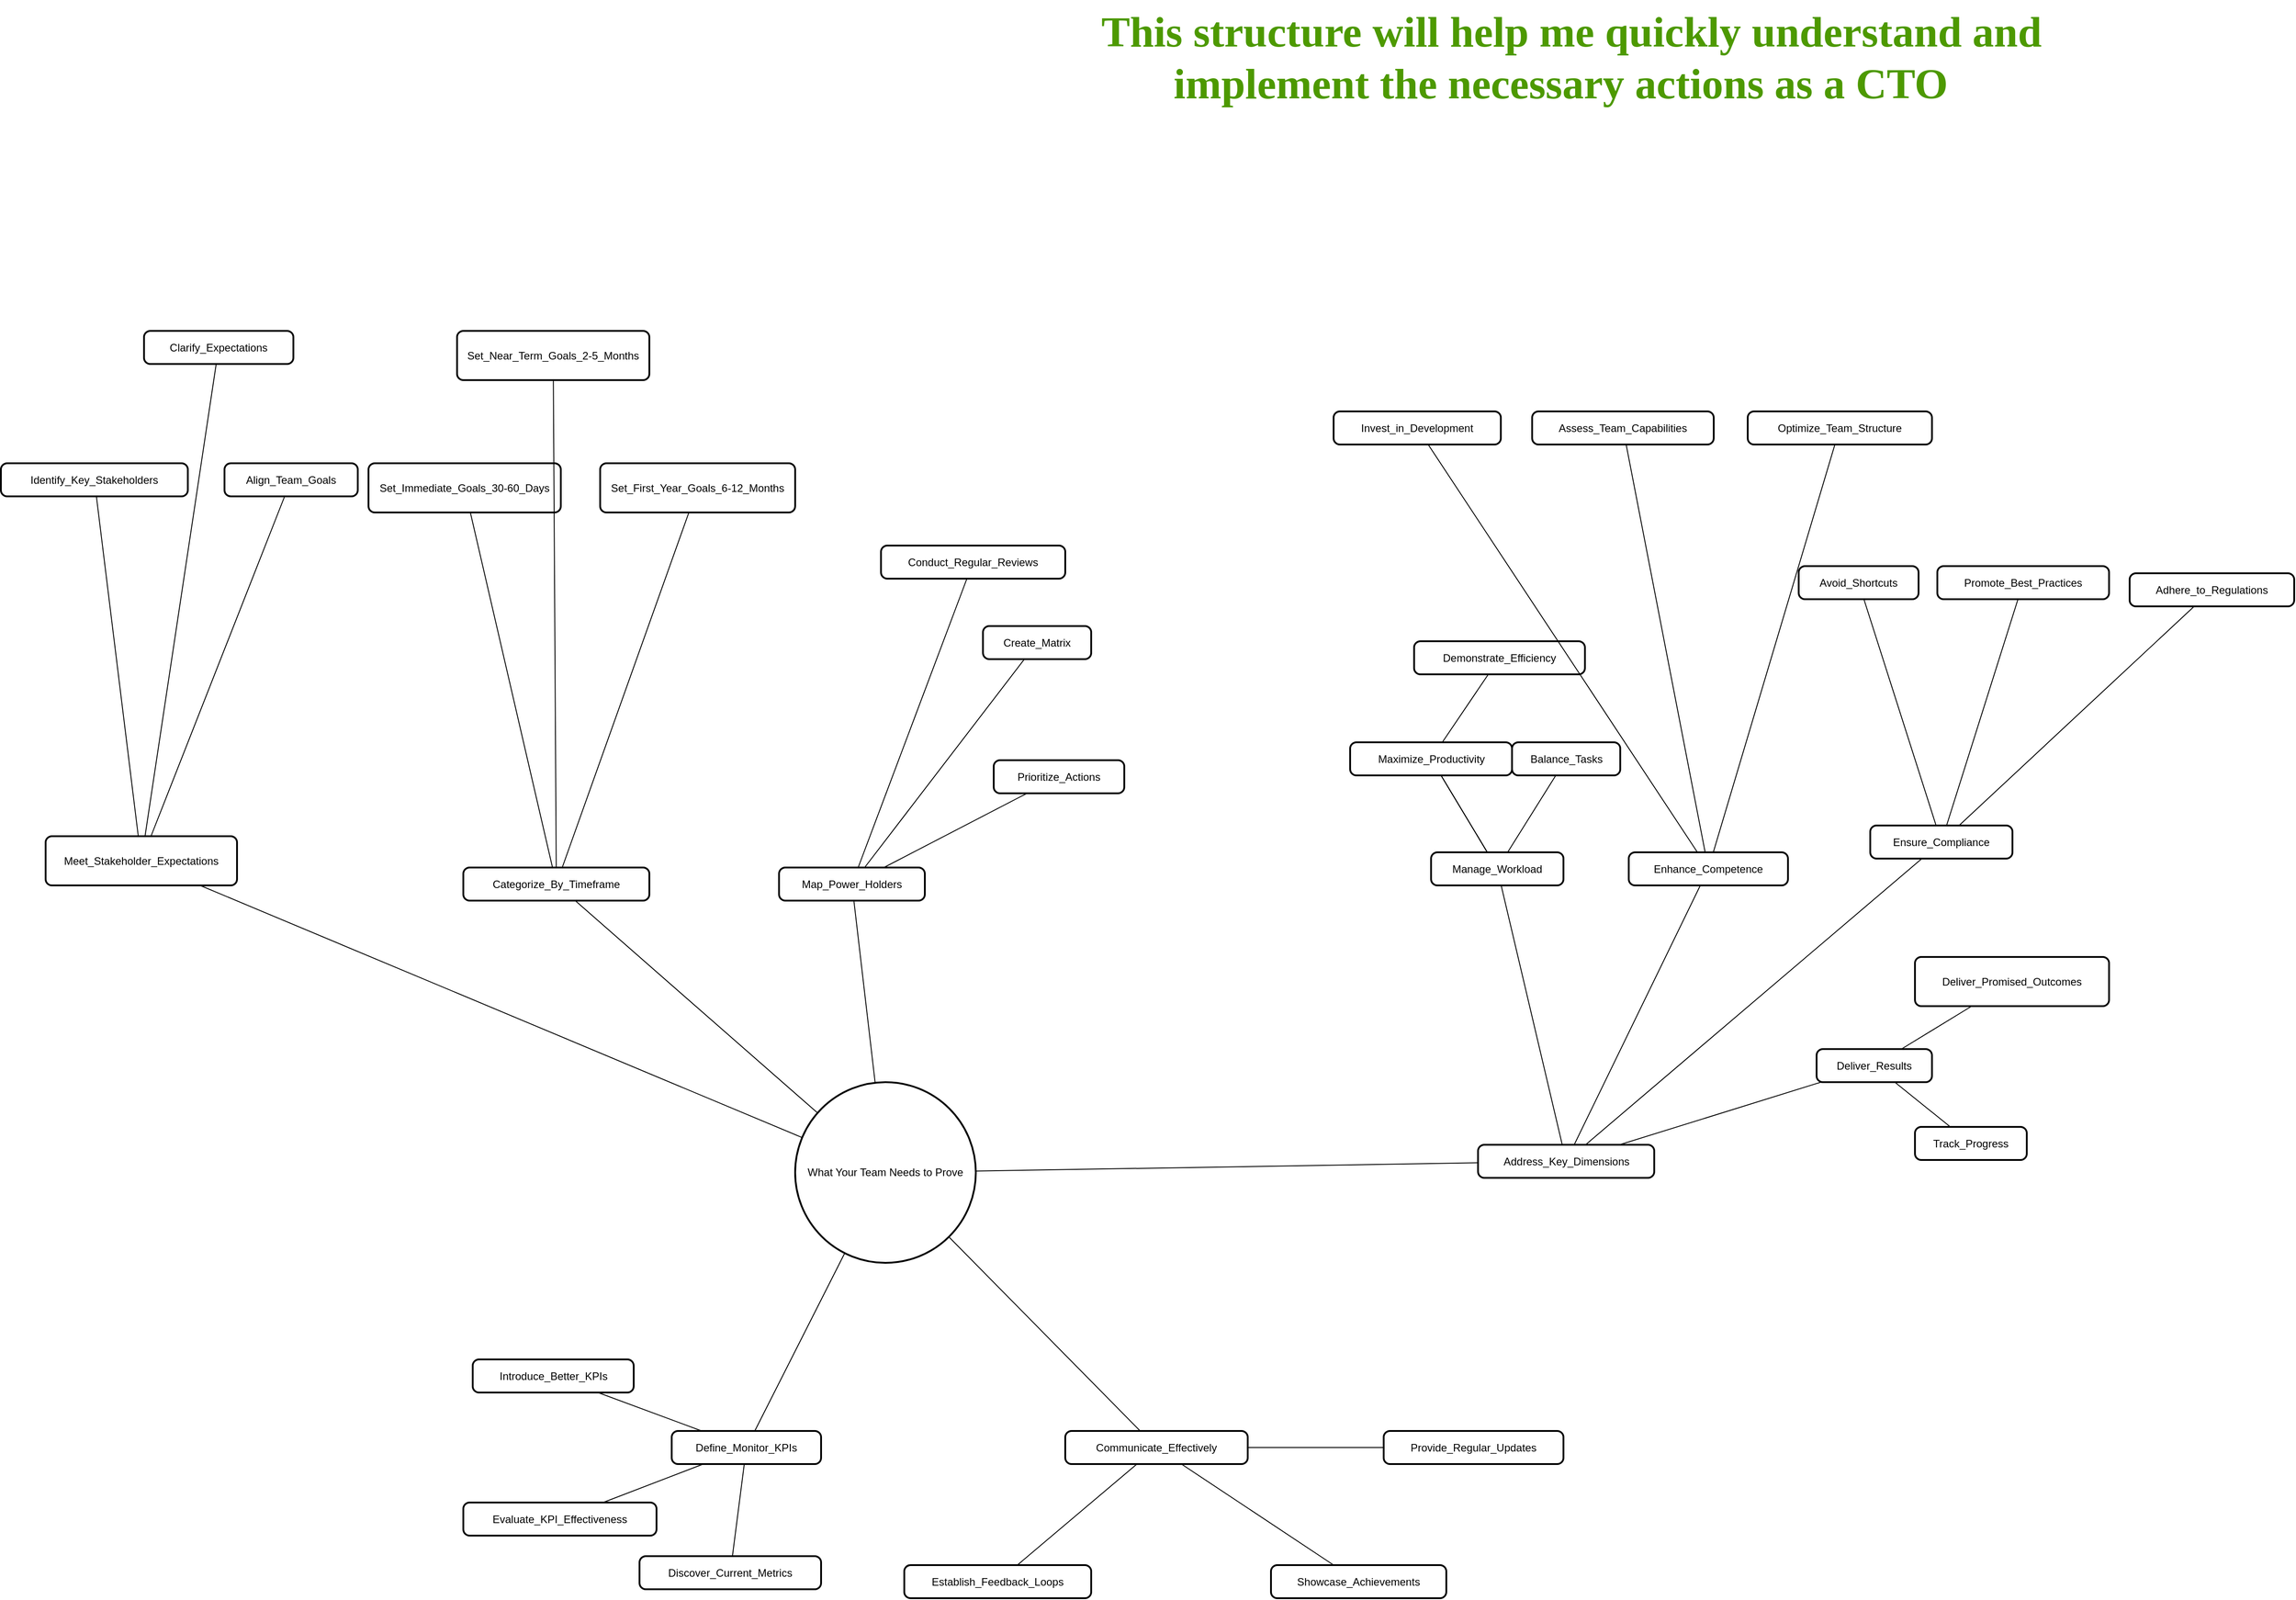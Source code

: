<mxfile version="24.8.1" pages="3">
  <diagram name="Page-1" id="ryO4jGJtHiY3zONon4wq">
    <mxGraphModel dx="5790" dy="3853" grid="1" gridSize="10" guides="1" tooltips="1" connect="1" arrows="1" fold="1" page="1" pageScale="1" pageWidth="850" pageHeight="1100" math="0" shadow="0">
      <root>
        <mxCell id="0" />
        <mxCell id="1" parent="0" />
        <mxCell id="XuKEFojjtkPldGJabqrt-1" value="What Your Team Needs to Prove" style="ellipse;aspect=fixed;strokeWidth=2;whiteSpace=wrap;" parent="1" vertex="1">
          <mxGeometry x="248" y="950" width="202" height="202" as="geometry" />
        </mxCell>
        <mxCell id="XuKEFojjtkPldGJabqrt-2" value="Meet_Stakeholder_Expectations" style="rounded=1;absoluteArcSize=1;arcSize=14;whiteSpace=wrap;strokeWidth=2;" parent="1" vertex="1">
          <mxGeometry x="-590" y="675" width="214" height="55" as="geometry" />
        </mxCell>
        <mxCell id="XuKEFojjtkPldGJabqrt-3" value="Identify_Key_Stakeholders" style="rounded=1;absoluteArcSize=1;arcSize=14;whiteSpace=wrap;strokeWidth=2;" parent="1" vertex="1">
          <mxGeometry x="-640" y="258" width="209" height="37" as="geometry" />
        </mxCell>
        <mxCell id="XuKEFojjtkPldGJabqrt-4" value="Clarify_Expectations" style="rounded=1;absoluteArcSize=1;arcSize=14;whiteSpace=wrap;strokeWidth=2;" parent="1" vertex="1">
          <mxGeometry x="-480" y="110" width="167" height="37" as="geometry" />
        </mxCell>
        <mxCell id="XuKEFojjtkPldGJabqrt-5" value="Align_Team_Goals" style="rounded=1;absoluteArcSize=1;arcSize=14;whiteSpace=wrap;strokeWidth=2;" parent="1" vertex="1">
          <mxGeometry x="-390" y="258" width="149" height="37" as="geometry" />
        </mxCell>
        <mxCell id="XuKEFojjtkPldGJabqrt-6" value="Define_Monitor_KPIs" style="rounded=1;absoluteArcSize=1;arcSize=14;whiteSpace=wrap;strokeWidth=2;" parent="1" vertex="1">
          <mxGeometry x="110" y="1340" width="167" height="37" as="geometry" />
        </mxCell>
        <mxCell id="XuKEFojjtkPldGJabqrt-7" value="Discover_Current_Metrics" style="rounded=1;absoluteArcSize=1;arcSize=14;whiteSpace=wrap;strokeWidth=2;" parent="1" vertex="1">
          <mxGeometry x="74" y="1480" width="203" height="37" as="geometry" />
        </mxCell>
        <mxCell id="XuKEFojjtkPldGJabqrt-8" value="Evaluate_KPI_Effectiveness" style="rounded=1;absoluteArcSize=1;arcSize=14;whiteSpace=wrap;strokeWidth=2;" parent="1" vertex="1">
          <mxGeometry x="-123" y="1420" width="216" height="37" as="geometry" />
        </mxCell>
        <mxCell id="XuKEFojjtkPldGJabqrt-9" value="Introduce_Better_KPIs" style="rounded=1;absoluteArcSize=1;arcSize=14;whiteSpace=wrap;strokeWidth=2;" parent="1" vertex="1">
          <mxGeometry x="-112.5" y="1260" width="180" height="37" as="geometry" />
        </mxCell>
        <mxCell id="XuKEFojjtkPldGJabqrt-10" value="Categorize_By_Timeframe" style="rounded=1;absoluteArcSize=1;arcSize=14;whiteSpace=wrap;strokeWidth=2;" parent="1" vertex="1">
          <mxGeometry x="-123" y="710" width="208" height="37" as="geometry" />
        </mxCell>
        <mxCell id="XuKEFojjtkPldGJabqrt-11" value="Set_Immediate_Goals_30-60_Days" style="rounded=1;absoluteArcSize=1;arcSize=14;whiteSpace=wrap;strokeWidth=2;" parent="1" vertex="1">
          <mxGeometry x="-229" y="258" width="215" height="55" as="geometry" />
        </mxCell>
        <mxCell id="XuKEFojjtkPldGJabqrt-12" value="Set_Near_Term_Goals_2-5_Months" style="rounded=1;absoluteArcSize=1;arcSize=14;whiteSpace=wrap;strokeWidth=2;" parent="1" vertex="1">
          <mxGeometry x="-130" y="110" width="215" height="55" as="geometry" />
        </mxCell>
        <mxCell id="XuKEFojjtkPldGJabqrt-13" value="Set_First_Year_Goals_6-12_Months" style="rounded=1;absoluteArcSize=1;arcSize=14;whiteSpace=wrap;strokeWidth=2;" parent="1" vertex="1">
          <mxGeometry x="30" y="258" width="218" height="55" as="geometry" />
        </mxCell>
        <mxCell id="XuKEFojjtkPldGJabqrt-14" value="Address_Key_Dimensions" style="rounded=1;absoluteArcSize=1;arcSize=14;whiteSpace=wrap;strokeWidth=2;" parent="1" vertex="1">
          <mxGeometry x="1011.5" y="1020" width="197" height="37" as="geometry" />
        </mxCell>
        <mxCell id="XuKEFojjtkPldGJabqrt-15" value="Deliver_Results" style="rounded=1;absoluteArcSize=1;arcSize=14;whiteSpace=wrap;strokeWidth=2;" parent="1" vertex="1">
          <mxGeometry x="1390" y="913" width="129" height="37" as="geometry" />
        </mxCell>
        <mxCell id="XuKEFojjtkPldGJabqrt-16" value="Deliver_Promised_Outcomes" style="rounded=1;absoluteArcSize=1;arcSize=14;whiteSpace=wrap;strokeWidth=2;" parent="1" vertex="1">
          <mxGeometry x="1500" y="810" width="217" height="55" as="geometry" />
        </mxCell>
        <mxCell id="XuKEFojjtkPldGJabqrt-17" value="Track_Progress" style="rounded=1;absoluteArcSize=1;arcSize=14;whiteSpace=wrap;strokeWidth=2;" parent="1" vertex="1">
          <mxGeometry x="1500" y="1000" width="125" height="37" as="geometry" />
        </mxCell>
        <mxCell id="XuKEFojjtkPldGJabqrt-18" value="Enhance_Competence" style="rounded=1;absoluteArcSize=1;arcSize=14;whiteSpace=wrap;strokeWidth=2;" parent="1" vertex="1">
          <mxGeometry x="1180" y="693" width="178" height="37" as="geometry" />
        </mxCell>
        <mxCell id="XuKEFojjtkPldGJabqrt-19" value="Assess_Team_Capabilities" style="rounded=1;absoluteArcSize=1;arcSize=14;whiteSpace=wrap;strokeWidth=2;" parent="1" vertex="1">
          <mxGeometry x="1072" y="200" width="203" height="37" as="geometry" />
        </mxCell>
        <mxCell id="XuKEFojjtkPldGJabqrt-20" value="Invest_in_Development" style="rounded=1;absoluteArcSize=1;arcSize=14;whiteSpace=wrap;strokeWidth=2;" parent="1" vertex="1">
          <mxGeometry x="850" y="200" width="187" height="37" as="geometry" />
        </mxCell>
        <mxCell id="XuKEFojjtkPldGJabqrt-21" value="Optimize_Team_Structure" style="rounded=1;absoluteArcSize=1;arcSize=14;whiteSpace=wrap;strokeWidth=2;" parent="1" vertex="1">
          <mxGeometry x="1313" y="200" width="206" height="37" as="geometry" />
        </mxCell>
        <mxCell id="XuKEFojjtkPldGJabqrt-22" value="Manage_Workload" style="rounded=1;absoluteArcSize=1;arcSize=14;whiteSpace=wrap;strokeWidth=2;" parent="1" vertex="1">
          <mxGeometry x="959" y="693" width="148" height="37" as="geometry" />
        </mxCell>
        <mxCell id="XuKEFojjtkPldGJabqrt-24" value="Balance_Tasks" style="rounded=1;absoluteArcSize=1;arcSize=14;whiteSpace=wrap;strokeWidth=2;" parent="1" vertex="1">
          <mxGeometry x="1049.5" y="570" width="121" height="37" as="geometry" />
        </mxCell>
        <mxCell id="XuKEFojjtkPldGJabqrt-25" value="Demonstrate_Efficiency" style="rounded=1;absoluteArcSize=1;arcSize=14;whiteSpace=wrap;strokeWidth=2;" parent="1" vertex="1">
          <mxGeometry x="940" y="457" width="191" height="37" as="geometry" />
        </mxCell>
        <mxCell id="XuKEFojjtkPldGJabqrt-26" value="Ensure_Compliance" style="rounded=1;absoluteArcSize=1;arcSize=14;whiteSpace=wrap;strokeWidth=2;" parent="1" vertex="1">
          <mxGeometry x="1450" y="663" width="159" height="37" as="geometry" />
        </mxCell>
        <mxCell id="XuKEFojjtkPldGJabqrt-27" value="Adhere_to_Regulations" style="rounded=1;absoluteArcSize=1;arcSize=14;whiteSpace=wrap;strokeWidth=2;" parent="1" vertex="1">
          <mxGeometry x="1740" y="381" width="184" height="37" as="geometry" />
        </mxCell>
        <mxCell id="XuKEFojjtkPldGJabqrt-28" value="Promote_Best_Practices" style="rounded=1;absoluteArcSize=1;arcSize=14;whiteSpace=wrap;strokeWidth=2;" parent="1" vertex="1">
          <mxGeometry x="1525" y="373" width="192" height="37" as="geometry" />
        </mxCell>
        <mxCell id="XuKEFojjtkPldGJabqrt-29" value="Avoid_Shortcuts" style="rounded=1;absoluteArcSize=1;arcSize=14;whiteSpace=wrap;strokeWidth=2;" parent="1" vertex="1">
          <mxGeometry x="1370" y="373" width="134" height="37" as="geometry" />
        </mxCell>
        <mxCell id="XuKEFojjtkPldGJabqrt-30" value="Map_Power_Holders" style="rounded=1;absoluteArcSize=1;arcSize=14;whiteSpace=wrap;strokeWidth=2;" parent="1" vertex="1">
          <mxGeometry x="230" y="710" width="163" height="37" as="geometry" />
        </mxCell>
        <mxCell id="XuKEFojjtkPldGJabqrt-31" value="Create_Matrix" style="rounded=1;absoluteArcSize=1;arcSize=14;whiteSpace=wrap;strokeWidth=2;" parent="1" vertex="1">
          <mxGeometry x="458" y="440" width="121" height="37" as="geometry" />
        </mxCell>
        <mxCell id="XuKEFojjtkPldGJabqrt-32" value="Prioritize_Actions" style="rounded=1;absoluteArcSize=1;arcSize=14;whiteSpace=wrap;strokeWidth=2;" parent="1" vertex="1">
          <mxGeometry x="470" y="590" width="146" height="37" as="geometry" />
        </mxCell>
        <mxCell id="XuKEFojjtkPldGJabqrt-33" value="Conduct_Regular_Reviews" style="rounded=1;absoluteArcSize=1;arcSize=14;whiteSpace=wrap;strokeWidth=2;" parent="1" vertex="1">
          <mxGeometry x="344" y="350" width="206" height="37" as="geometry" />
        </mxCell>
        <mxCell id="XuKEFojjtkPldGJabqrt-34" value="Communicate_Effectively" style="rounded=1;absoluteArcSize=1;arcSize=14;whiteSpace=wrap;strokeWidth=2;" parent="1" vertex="1">
          <mxGeometry x="550" y="1340" width="204" height="37" as="geometry" />
        </mxCell>
        <mxCell id="XuKEFojjtkPldGJabqrt-35" value="Provide_Regular_Updates" style="rounded=1;absoluteArcSize=1;arcSize=14;whiteSpace=wrap;strokeWidth=2;" parent="1" vertex="1">
          <mxGeometry x="906" y="1340" width="201" height="37" as="geometry" />
        </mxCell>
        <mxCell id="XuKEFojjtkPldGJabqrt-36" value="Establish_Feedback_Loops" style="rounded=1;absoluteArcSize=1;arcSize=14;whiteSpace=wrap;strokeWidth=2;" parent="1" vertex="1">
          <mxGeometry x="370" y="1490" width="209" height="37" as="geometry" />
        </mxCell>
        <mxCell id="XuKEFojjtkPldGJabqrt-37" value="Showcase_Achievements" style="rounded=1;absoluteArcSize=1;arcSize=14;whiteSpace=wrap;strokeWidth=2;" parent="1" vertex="1">
          <mxGeometry x="780" y="1490" width="196" height="37" as="geometry" />
        </mxCell>
        <mxCell id="XuKEFojjtkPldGJabqrt-38" style="endArrow=none;rounded=0;" parent="1" source="XuKEFojjtkPldGJabqrt-1" target="XuKEFojjtkPldGJabqrt-2" edge="1">
          <mxGeometry relative="1" as="geometry" />
        </mxCell>
        <mxCell id="XuKEFojjtkPldGJabqrt-39" style="endArrow=none;rounded=0;" parent="1" source="XuKEFojjtkPldGJabqrt-1" target="XuKEFojjtkPldGJabqrt-6" edge="1">
          <mxGeometry relative="1" as="geometry" />
        </mxCell>
        <mxCell id="XuKEFojjtkPldGJabqrt-40" style="endArrow=none;rounded=0;" parent="1" source="XuKEFojjtkPldGJabqrt-1" target="XuKEFojjtkPldGJabqrt-10" edge="1">
          <mxGeometry relative="1" as="geometry" />
        </mxCell>
        <mxCell id="XuKEFojjtkPldGJabqrt-41" style="endArrow=none;rounded=0;" parent="1" source="XuKEFojjtkPldGJabqrt-1" target="XuKEFojjtkPldGJabqrt-14" edge="1">
          <mxGeometry relative="1" as="geometry" />
        </mxCell>
        <mxCell id="XuKEFojjtkPldGJabqrt-42" style="endArrow=none;rounded=0;" parent="1" source="XuKEFojjtkPldGJabqrt-1" target="XuKEFojjtkPldGJabqrt-30" edge="1">
          <mxGeometry relative="1" as="geometry" />
        </mxCell>
        <mxCell id="XuKEFojjtkPldGJabqrt-43" style="endArrow=none;rounded=0;" parent="1" source="XuKEFojjtkPldGJabqrt-1" target="XuKEFojjtkPldGJabqrt-34" edge="1">
          <mxGeometry relative="1" as="geometry" />
        </mxCell>
        <mxCell id="XuKEFojjtkPldGJabqrt-44" style="endArrow=none;rounded=0;" parent="1" source="XuKEFojjtkPldGJabqrt-2" target="XuKEFojjtkPldGJabqrt-3" edge="1">
          <mxGeometry relative="1" as="geometry" />
        </mxCell>
        <mxCell id="XuKEFojjtkPldGJabqrt-45" style="endArrow=none;rounded=0;" parent="1" source="XuKEFojjtkPldGJabqrt-2" target="XuKEFojjtkPldGJabqrt-4" edge="1">
          <mxGeometry relative="1" as="geometry" />
        </mxCell>
        <mxCell id="XuKEFojjtkPldGJabqrt-46" style="endArrow=none;rounded=0;" parent="1" source="XuKEFojjtkPldGJabqrt-2" target="XuKEFojjtkPldGJabqrt-5" edge="1">
          <mxGeometry relative="1" as="geometry" />
        </mxCell>
        <mxCell id="XuKEFojjtkPldGJabqrt-47" style="endArrow=none;rounded=0;" parent="1" source="XuKEFojjtkPldGJabqrt-6" target="XuKEFojjtkPldGJabqrt-7" edge="1">
          <mxGeometry relative="1" as="geometry" />
        </mxCell>
        <mxCell id="XuKEFojjtkPldGJabqrt-48" style="endArrow=none;rounded=0;" parent="1" source="XuKEFojjtkPldGJabqrt-6" target="XuKEFojjtkPldGJabqrt-8" edge="1">
          <mxGeometry relative="1" as="geometry" />
        </mxCell>
        <mxCell id="XuKEFojjtkPldGJabqrt-49" style="endArrow=none;rounded=0;" parent="1" source="XuKEFojjtkPldGJabqrt-6" target="XuKEFojjtkPldGJabqrt-9" edge="1">
          <mxGeometry relative="1" as="geometry" />
        </mxCell>
        <mxCell id="XuKEFojjtkPldGJabqrt-50" style="endArrow=none;rounded=0;" parent="1" source="XuKEFojjtkPldGJabqrt-10" target="XuKEFojjtkPldGJabqrt-11" edge="1">
          <mxGeometry relative="1" as="geometry" />
        </mxCell>
        <mxCell id="XuKEFojjtkPldGJabqrt-51" style="endArrow=none;rounded=0;" parent="1" source="XuKEFojjtkPldGJabqrt-10" target="XuKEFojjtkPldGJabqrt-12" edge="1">
          <mxGeometry relative="1" as="geometry" />
        </mxCell>
        <mxCell id="XuKEFojjtkPldGJabqrt-52" style="endArrow=none;rounded=0;" parent="1" source="XuKEFojjtkPldGJabqrt-10" target="XuKEFojjtkPldGJabqrt-13" edge="1">
          <mxGeometry relative="1" as="geometry" />
        </mxCell>
        <mxCell id="XuKEFojjtkPldGJabqrt-53" style="endArrow=none;rounded=0;" parent="1" source="XuKEFojjtkPldGJabqrt-14" target="XuKEFojjtkPldGJabqrt-15" edge="1">
          <mxGeometry relative="1" as="geometry" />
        </mxCell>
        <mxCell id="XuKEFojjtkPldGJabqrt-54" style="endArrow=none;rounded=0;" parent="1" source="XuKEFojjtkPldGJabqrt-14" target="XuKEFojjtkPldGJabqrt-18" edge="1">
          <mxGeometry relative="1" as="geometry" />
        </mxCell>
        <mxCell id="XuKEFojjtkPldGJabqrt-55" style="endArrow=none;rounded=0;" parent="1" source="XuKEFojjtkPldGJabqrt-14" target="XuKEFojjtkPldGJabqrt-22" edge="1">
          <mxGeometry relative="1" as="geometry" />
        </mxCell>
        <mxCell id="XuKEFojjtkPldGJabqrt-56" style="endArrow=none;rounded=0;" parent="1" source="XuKEFojjtkPldGJabqrt-14" target="XuKEFojjtkPldGJabqrt-26" edge="1">
          <mxGeometry relative="1" as="geometry" />
        </mxCell>
        <mxCell id="XuKEFojjtkPldGJabqrt-57" style="endArrow=none;rounded=0;" parent="1" source="XuKEFojjtkPldGJabqrt-15" target="XuKEFojjtkPldGJabqrt-16" edge="1">
          <mxGeometry relative="1" as="geometry" />
        </mxCell>
        <mxCell id="XuKEFojjtkPldGJabqrt-58" style="endArrow=none;rounded=0;" parent="1" source="XuKEFojjtkPldGJabqrt-15" target="XuKEFojjtkPldGJabqrt-17" edge="1">
          <mxGeometry relative="1" as="geometry" />
        </mxCell>
        <mxCell id="XuKEFojjtkPldGJabqrt-59" style="endArrow=none;rounded=0;" parent="1" source="XuKEFojjtkPldGJabqrt-18" target="XuKEFojjtkPldGJabqrt-19" edge="1">
          <mxGeometry relative="1" as="geometry" />
        </mxCell>
        <mxCell id="XuKEFojjtkPldGJabqrt-60" style="endArrow=none;rounded=0;" parent="1" source="XuKEFojjtkPldGJabqrt-18" target="XuKEFojjtkPldGJabqrt-20" edge="1">
          <mxGeometry relative="1" as="geometry" />
        </mxCell>
        <mxCell id="XuKEFojjtkPldGJabqrt-61" style="endArrow=none;rounded=0;" parent="1" source="XuKEFojjtkPldGJabqrt-18" target="XuKEFojjtkPldGJabqrt-21" edge="1">
          <mxGeometry relative="1" as="geometry" />
        </mxCell>
        <mxCell id="XuKEFojjtkPldGJabqrt-62" style="endArrow=none;rounded=0;" parent="1" source="XuKEFojjtkPldGJabqrt-22" target="XuKEFojjtkPldGJabqrt-23" edge="1">
          <mxGeometry relative="1" as="geometry" />
        </mxCell>
        <mxCell id="XuKEFojjtkPldGJabqrt-63" style="endArrow=none;rounded=0;" parent="1" source="XuKEFojjtkPldGJabqrt-22" target="XuKEFojjtkPldGJabqrt-24" edge="1">
          <mxGeometry relative="1" as="geometry" />
        </mxCell>
        <mxCell id="XuKEFojjtkPldGJabqrt-64" style="endArrow=none;rounded=0;" parent="1" source="XuKEFojjtkPldGJabqrt-23" target="XuKEFojjtkPldGJabqrt-25" edge="1">
          <mxGeometry relative="1" as="geometry" />
        </mxCell>
        <mxCell id="XuKEFojjtkPldGJabqrt-65" style="endArrow=none;rounded=0;" parent="1" source="XuKEFojjtkPldGJabqrt-26" target="XuKEFojjtkPldGJabqrt-27" edge="1">
          <mxGeometry relative="1" as="geometry" />
        </mxCell>
        <mxCell id="XuKEFojjtkPldGJabqrt-66" style="endArrow=none;rounded=0;" parent="1" source="XuKEFojjtkPldGJabqrt-26" target="XuKEFojjtkPldGJabqrt-28" edge="1">
          <mxGeometry relative="1" as="geometry" />
        </mxCell>
        <mxCell id="XuKEFojjtkPldGJabqrt-67" style="endArrow=none;rounded=0;" parent="1" source="XuKEFojjtkPldGJabqrt-26" target="XuKEFojjtkPldGJabqrt-29" edge="1">
          <mxGeometry relative="1" as="geometry" />
        </mxCell>
        <mxCell id="XuKEFojjtkPldGJabqrt-68" style="endArrow=none;rounded=0;" parent="1" source="XuKEFojjtkPldGJabqrt-30" target="XuKEFojjtkPldGJabqrt-31" edge="1">
          <mxGeometry relative="1" as="geometry" />
        </mxCell>
        <mxCell id="XuKEFojjtkPldGJabqrt-69" style="endArrow=none;rounded=0;" parent="1" source="XuKEFojjtkPldGJabqrt-30" target="XuKEFojjtkPldGJabqrt-32" edge="1">
          <mxGeometry relative="1" as="geometry" />
        </mxCell>
        <mxCell id="XuKEFojjtkPldGJabqrt-70" style="endArrow=none;rounded=0;" parent="1" source="XuKEFojjtkPldGJabqrt-30" target="XuKEFojjtkPldGJabqrt-33" edge="1">
          <mxGeometry relative="1" as="geometry" />
        </mxCell>
        <mxCell id="XuKEFojjtkPldGJabqrt-71" style="endArrow=none;rounded=0;" parent="1" source="XuKEFojjtkPldGJabqrt-34" target="XuKEFojjtkPldGJabqrt-35" edge="1">
          <mxGeometry relative="1" as="geometry" />
        </mxCell>
        <mxCell id="XuKEFojjtkPldGJabqrt-72" style="endArrow=none;rounded=0;" parent="1" source="XuKEFojjtkPldGJabqrt-34" target="XuKEFojjtkPldGJabqrt-36" edge="1">
          <mxGeometry relative="1" as="geometry" />
        </mxCell>
        <mxCell id="XuKEFojjtkPldGJabqrt-73" style="endArrow=none;rounded=0;" parent="1" source="XuKEFojjtkPldGJabqrt-34" target="XuKEFojjtkPldGJabqrt-37" edge="1">
          <mxGeometry relative="1" as="geometry" />
        </mxCell>
        <mxCell id="XuKEFojjtkPldGJabqrt-75" value="" style="endArrow=none;rounded=0;" parent="1" source="XuKEFojjtkPldGJabqrt-22" target="XuKEFojjtkPldGJabqrt-23" edge="1">
          <mxGeometry relative="1" as="geometry">
            <mxPoint x="1025" y="693" as="sourcePoint" />
            <mxPoint x="834" y="277" as="targetPoint" />
          </mxGeometry>
        </mxCell>
        <mxCell id="XuKEFojjtkPldGJabqrt-23" value="Maximize_Productivity" style="rounded=1;absoluteArcSize=1;arcSize=14;whiteSpace=wrap;strokeWidth=2;" parent="1" vertex="1">
          <mxGeometry x="868.5" y="570" width="181" height="37" as="geometry" />
        </mxCell>
        <mxCell id="XuKEFojjtkPldGJabqrt-77" value="&lt;h1 style=&quot;margin-top: 0px;&quot;&gt;&lt;span style=&quot;background-color: initial;&quot; class=&quot;Apple-converted-space&quot;&gt;&lt;font color=&quot;#4d9900&quot; face=&quot;Times New Roman&quot; style=&quot;font-size: 48px;&quot;&gt;&lt;span style=&quot;background-color: initial;&quot; class=&quot;Apple-converted-space&quot;&gt;&amp;nbsp;&lt;/span&gt;&lt;span style=&quot;background-color: initial;&quot;&gt;This structure will help me quickly understand and implement the necessary actions as a CTO&lt;/span&gt;&amp;nbsp;&lt;/font&gt;&lt;/span&gt;&lt;/h1&gt;" style="text;html=1;whiteSpace=wrap;overflow=hidden;rounded=0;align=center;" parent="1" vertex="1">
          <mxGeometry x="535" y="-260" width="1150" height="230" as="geometry" />
        </mxCell>
      </root>
    </mxGraphModel>
  </diagram>
  <diagram id="lXMVipbs1cwcWfbEYnsO" name="Page-2">
    <mxGraphModel dx="2964" dy="2752" grid="1" gridSize="10" guides="1" tooltips="1" connect="1" arrows="1" fold="1" page="1" pageScale="1" pageWidth="850" pageHeight="1100" math="0" shadow="0">
      <root>
        <mxCell id="0" />
        <mxCell id="1" parent="0" />
        <mxCell id="epy83O3LFp6zGjKfiYTW-1" value="Action Steps to Implement Today" style="ellipse;aspect=fixed;strokeWidth=2;whiteSpace=wrap;" vertex="1" parent="1">
          <mxGeometry x="520" y="650" width="210" height="210" as="geometry" />
        </mxCell>
        <mxCell id="epy83O3LFp6zGjKfiYTW-2" value="Map_Stakeholders" style="rounded=1;absoluteArcSize=1;arcSize=14;whiteSpace=wrap;strokeWidth=2;" vertex="1" parent="1">
          <mxGeometry x="918.5" y="860" width="149" height="37" as="geometry" />
        </mxCell>
        <mxCell id="epy83O3LFp6zGjKfiYTW-3" value="List_Key_Stakeholders" style="rounded=1;absoluteArcSize=1;arcSize=14;whiteSpace=wrap;strokeWidth=2;" vertex="1" parent="1">
          <mxGeometry x="1120" y="790" width="179" height="37" as="geometry" />
        </mxCell>
        <mxCell id="epy83O3LFp6zGjKfiYTW-4" value="Schedule_Stakeholder_Meetings" style="rounded=1;absoluteArcSize=1;arcSize=14;whiteSpace=wrap;strokeWidth=2;" vertex="1" parent="1">
          <mxGeometry x="1102" y="880" width="215" height="55" as="geometry" />
        </mxCell>
        <mxCell id="epy83O3LFp6zGjKfiYTW-5" value="Assess_KPIs" style="rounded=1;absoluteArcSize=1;arcSize=14;whiteSpace=wrap;strokeWidth=2;" vertex="1" parent="1">
          <mxGeometry x="186" y="950" width="102" height="37" as="geometry" />
        </mxCell>
        <mxCell id="epy83O3LFp6zGjKfiYTW-6" value="Review_Current_KPIs" style="rounded=1;absoluteArcSize=1;arcSize=14;whiteSpace=wrap;strokeWidth=2;" vertex="1" parent="1">
          <mxGeometry x="51" y="1130" width="171" height="37" as="geometry" />
        </mxCell>
        <mxCell id="epy83O3LFp6zGjKfiYTW-7" value="Identify_KPI_Gaps" style="rounded=1;absoluteArcSize=1;arcSize=14;whiteSpace=wrap;strokeWidth=2;" vertex="1" parent="1">
          <mxGeometry x="36" y="900" width="150" height="37" as="geometry" />
        </mxCell>
        <mxCell id="epy83O3LFp6zGjKfiYTW-8" value="Propose_New_KPIs" style="rounded=1;absoluteArcSize=1;arcSize=14;whiteSpace=wrap;strokeWidth=2;" vertex="1" parent="1">
          <mxGeometry x="36" y="1003" width="152" height="37" as="geometry" />
        </mxCell>
        <mxCell id="epy83O3LFp6zGjKfiYTW-9" value="Plan_By_Timeframe" style="rounded=1;absoluteArcSize=1;arcSize=14;whiteSpace=wrap;strokeWidth=2;" vertex="1" parent="1">
          <mxGeometry x="98" y="760" width="162" height="37" as="geometry" />
        </mxCell>
        <mxCell id="epy83O3LFp6zGjKfiYTW-10" value="Set_Immediate_Goals_30-60_Days" style="rounded=1;absoluteArcSize=1;arcSize=14;whiteSpace=wrap;strokeWidth=2;" vertex="1" parent="1">
          <mxGeometry x="243" y="591" width="215" height="55" as="geometry" />
        </mxCell>
        <mxCell id="epy83O3LFp6zGjKfiYTW-11" value="Set_Near_Term_Goals_2-5_Months" style="rounded=1;absoluteArcSize=1;arcSize=14;whiteSpace=wrap;strokeWidth=2;" vertex="1" parent="1">
          <mxGeometry x="19" y="591" width="215" height="55" as="geometry" />
        </mxCell>
        <mxCell id="epy83O3LFp6zGjKfiYTW-12" value="Set_First_Year_Goals_6-12_Months" style="rounded=1;absoluteArcSize=1;arcSize=14;whiteSpace=wrap;strokeWidth=2;" vertex="1" parent="1">
          <mxGeometry x="150" y="445" width="218" height="55" as="geometry" />
        </mxCell>
        <mxCell id="epy83O3LFp6zGjKfiYTW-13" value="Evaluate_Team" style="rounded=1;absoluteArcSize=1;arcSize=14;whiteSpace=wrap;strokeWidth=2;" vertex="1" parent="1">
          <mxGeometry x="299" y="246" width="128" height="37" as="geometry" />
        </mxCell>
        <mxCell id="epy83O3LFp6zGjKfiYTW-14" value="Conduct_Skills_Assessment" style="rounded=1;absoluteArcSize=1;arcSize=14;whiteSpace=wrap;strokeWidth=2;" vertex="1" parent="1">
          <mxGeometry x="30" y="280" width="213" height="37" as="geometry" />
        </mxCell>
        <mxCell id="epy83O3LFp6zGjKfiYTW-15" value="Identify_Training_Needs" style="rounded=1;absoluteArcSize=1;arcSize=14;whiteSpace=wrap;strokeWidth=2;" vertex="1" parent="1">
          <mxGeometry x="260" y="162" width="192" height="37" as="geometry" />
        </mxCell>
        <mxCell id="epy83O3LFp6zGjKfiYTW-16" value="Restructure_Team_If_Needed" style="rounded=1;absoluteArcSize=1;arcSize=14;whiteSpace=wrap;strokeWidth=2;" vertex="1" parent="1">
          <mxGeometry x="20" y="186" width="213" height="55" as="geometry" />
        </mxCell>
        <mxCell id="epy83O3LFp6zGjKfiYTW-17" value="Ensure_Compliance" style="rounded=1;absoluteArcSize=1;arcSize=14;whiteSpace=wrap;strokeWidth=2;" vertex="1" parent="1">
          <mxGeometry x="760" y="500" width="159" height="37" as="geometry" />
        </mxCell>
        <mxCell id="epy83O3LFp6zGjKfiYTW-18" value="Audit_Current_Processes" style="rounded=1;absoluteArcSize=1;arcSize=14;whiteSpace=wrap;strokeWidth=2;" vertex="1" parent="1">
          <mxGeometry x="860" y="340" width="197" height="37" as="geometry" />
        </mxCell>
        <mxCell id="epy83O3LFp6zGjKfiYTW-19" value="Implement_Compliance_Changes" style="rounded=1;absoluteArcSize=1;arcSize=14;whiteSpace=wrap;strokeWidth=2;" vertex="1" parent="1">
          <mxGeometry x="950" y="440" width="216" height="55" as="geometry" />
        </mxCell>
        <mxCell id="epy83O3LFp6zGjKfiYTW-20" value="Balance_Productivity" style="rounded=1;absoluteArcSize=1;arcSize=14;whiteSpace=wrap;strokeWidth=2;" vertex="1" parent="1">
          <mxGeometry x="908" y="660" width="170" height="37" as="geometry" />
        </mxCell>
        <mxCell id="epy83O3LFp6zGjKfiYTW-21" value="Analyze_Workloads" style="rounded=1;absoluteArcSize=1;arcSize=14;whiteSpace=wrap;strokeWidth=2;" vertex="1" parent="1">
          <mxGeometry x="1220" y="600" width="157" height="37" as="geometry" />
        </mxCell>
        <mxCell id="epy83O3LFp6zGjKfiYTW-22" value="Adjust_Task_Distribution" style="rounded=1;absoluteArcSize=1;arcSize=14;whiteSpace=wrap;strokeWidth=2;" vertex="1" parent="1">
          <mxGeometry x="1190" y="520" width="197" height="37" as="geometry" />
        </mxCell>
        <mxCell id="epy83O3LFp6zGjKfiYTW-23" value="Develop_Communication_Plan" style="rounded=1;absoluteArcSize=1;arcSize=14;whiteSpace=wrap;strokeWidth=2;" vertex="1" parent="1">
          <mxGeometry x="343" y="1040" width="219" height="55" as="geometry" />
        </mxCell>
        <mxCell id="epy83O3LFp6zGjKfiYTW-24" value="Create_Update_Schedule" style="rounded=1;absoluteArcSize=1;arcSize=14;whiteSpace=wrap;strokeWidth=2;" vertex="1" parent="1">
          <mxGeometry x="343" y="1160" width="201" height="37" as="geometry" />
        </mxCell>
        <mxCell id="epy83O3LFp6zGjKfiYTW-25" value="Design_Progress_Report_Templates" style="rounded=1;absoluteArcSize=1;arcSize=14;whiteSpace=wrap;strokeWidth=2;" vertex="1" parent="1">
          <mxGeometry x="562" y="1160" width="214" height="55" as="geometry" />
        </mxCell>
        <mxCell id="epy83O3LFp6zGjKfiYTW-26" style="endArrow=none;rounded=0;" edge="1" parent="1" source="epy83O3LFp6zGjKfiYTW-1" target="epy83O3LFp6zGjKfiYTW-2">
          <mxGeometry relative="1" as="geometry" />
        </mxCell>
        <mxCell id="epy83O3LFp6zGjKfiYTW-27" style="endArrow=none;rounded=0;" edge="1" parent="1" source="epy83O3LFp6zGjKfiYTW-1" target="epy83O3LFp6zGjKfiYTW-5">
          <mxGeometry relative="1" as="geometry" />
        </mxCell>
        <mxCell id="epy83O3LFp6zGjKfiYTW-28" style="endArrow=none;rounded=0;" edge="1" parent="1" source="epy83O3LFp6zGjKfiYTW-1" target="epy83O3LFp6zGjKfiYTW-9">
          <mxGeometry relative="1" as="geometry" />
        </mxCell>
        <mxCell id="epy83O3LFp6zGjKfiYTW-29" style="endArrow=none;rounded=0;" edge="1" parent="1" source="epy83O3LFp6zGjKfiYTW-1" target="epy83O3LFp6zGjKfiYTW-13">
          <mxGeometry relative="1" as="geometry" />
        </mxCell>
        <mxCell id="epy83O3LFp6zGjKfiYTW-30" style="endArrow=none;rounded=0;" edge="1" parent="1" source="epy83O3LFp6zGjKfiYTW-1" target="epy83O3LFp6zGjKfiYTW-17">
          <mxGeometry relative="1" as="geometry" />
        </mxCell>
        <mxCell id="epy83O3LFp6zGjKfiYTW-31" style="endArrow=none;rounded=0;" edge="1" parent="1" source="epy83O3LFp6zGjKfiYTW-1" target="epy83O3LFp6zGjKfiYTW-20">
          <mxGeometry relative="1" as="geometry" />
        </mxCell>
        <mxCell id="epy83O3LFp6zGjKfiYTW-32" style="endArrow=none;rounded=0;" edge="1" parent="1" source="epy83O3LFp6zGjKfiYTW-1" target="epy83O3LFp6zGjKfiYTW-23">
          <mxGeometry relative="1" as="geometry" />
        </mxCell>
        <mxCell id="epy83O3LFp6zGjKfiYTW-33" style="endArrow=none;rounded=0;" edge="1" parent="1" source="epy83O3LFp6zGjKfiYTW-2" target="epy83O3LFp6zGjKfiYTW-3">
          <mxGeometry relative="1" as="geometry" />
        </mxCell>
        <mxCell id="epy83O3LFp6zGjKfiYTW-34" style="endArrow=none;rounded=0;" edge="1" parent="1" source="epy83O3LFp6zGjKfiYTW-2" target="epy83O3LFp6zGjKfiYTW-4">
          <mxGeometry relative="1" as="geometry" />
        </mxCell>
        <mxCell id="epy83O3LFp6zGjKfiYTW-35" style="endArrow=none;rounded=0;" edge="1" parent="1" source="epy83O3LFp6zGjKfiYTW-5" target="epy83O3LFp6zGjKfiYTW-6">
          <mxGeometry relative="1" as="geometry" />
        </mxCell>
        <mxCell id="epy83O3LFp6zGjKfiYTW-36" style="endArrow=none;rounded=0;" edge="1" parent="1" source="epy83O3LFp6zGjKfiYTW-5" target="epy83O3LFp6zGjKfiYTW-7">
          <mxGeometry relative="1" as="geometry" />
        </mxCell>
        <mxCell id="epy83O3LFp6zGjKfiYTW-37" style="endArrow=none;rounded=0;" edge="1" parent="1" source="epy83O3LFp6zGjKfiYTW-5" target="epy83O3LFp6zGjKfiYTW-8">
          <mxGeometry relative="1" as="geometry" />
        </mxCell>
        <mxCell id="epy83O3LFp6zGjKfiYTW-38" style="endArrow=none;rounded=0;" edge="1" parent="1" source="epy83O3LFp6zGjKfiYTW-9" target="epy83O3LFp6zGjKfiYTW-10">
          <mxGeometry relative="1" as="geometry" />
        </mxCell>
        <mxCell id="epy83O3LFp6zGjKfiYTW-39" style="endArrow=none;rounded=0;" edge="1" parent="1" source="epy83O3LFp6zGjKfiYTW-9" target="epy83O3LFp6zGjKfiYTW-11">
          <mxGeometry relative="1" as="geometry" />
        </mxCell>
        <mxCell id="epy83O3LFp6zGjKfiYTW-40" style="endArrow=none;rounded=0;" edge="1" parent="1" source="epy83O3LFp6zGjKfiYTW-9" target="epy83O3LFp6zGjKfiYTW-12">
          <mxGeometry relative="1" as="geometry" />
        </mxCell>
        <mxCell id="epy83O3LFp6zGjKfiYTW-41" style="endArrow=none;rounded=0;" edge="1" parent="1" source="epy83O3LFp6zGjKfiYTW-13" target="epy83O3LFp6zGjKfiYTW-14">
          <mxGeometry relative="1" as="geometry" />
        </mxCell>
        <mxCell id="epy83O3LFp6zGjKfiYTW-42" style="endArrow=none;rounded=0;" edge="1" parent="1" source="epy83O3LFp6zGjKfiYTW-13" target="epy83O3LFp6zGjKfiYTW-15">
          <mxGeometry relative="1" as="geometry" />
        </mxCell>
        <mxCell id="epy83O3LFp6zGjKfiYTW-43" style="endArrow=none;rounded=0;" edge="1" parent="1" source="epy83O3LFp6zGjKfiYTW-13" target="epy83O3LFp6zGjKfiYTW-16">
          <mxGeometry relative="1" as="geometry" />
        </mxCell>
        <mxCell id="epy83O3LFp6zGjKfiYTW-44" style="endArrow=none;rounded=0;" edge="1" parent="1" source="epy83O3LFp6zGjKfiYTW-17" target="epy83O3LFp6zGjKfiYTW-18">
          <mxGeometry relative="1" as="geometry" />
        </mxCell>
        <mxCell id="epy83O3LFp6zGjKfiYTW-45" style="endArrow=none;rounded=0;" edge="1" parent="1" source="epy83O3LFp6zGjKfiYTW-17" target="epy83O3LFp6zGjKfiYTW-19">
          <mxGeometry relative="1" as="geometry" />
        </mxCell>
        <mxCell id="epy83O3LFp6zGjKfiYTW-46" style="endArrow=none;rounded=0;" edge="1" parent="1" source="epy83O3LFp6zGjKfiYTW-20" target="epy83O3LFp6zGjKfiYTW-21">
          <mxGeometry relative="1" as="geometry" />
        </mxCell>
        <mxCell id="epy83O3LFp6zGjKfiYTW-47" style="endArrow=none;rounded=0;" edge="1" parent="1" source="epy83O3LFp6zGjKfiYTW-20" target="epy83O3LFp6zGjKfiYTW-22">
          <mxGeometry relative="1" as="geometry" />
        </mxCell>
        <mxCell id="epy83O3LFp6zGjKfiYTW-48" style="endArrow=none;rounded=0;" edge="1" parent="1" source="epy83O3LFp6zGjKfiYTW-23" target="epy83O3LFp6zGjKfiYTW-24">
          <mxGeometry relative="1" as="geometry" />
        </mxCell>
        <mxCell id="epy83O3LFp6zGjKfiYTW-49" style="endArrow=none;rounded=0;" edge="1" parent="1" source="epy83O3LFp6zGjKfiYTW-23" target="epy83O3LFp6zGjKfiYTW-25">
          <mxGeometry relative="1" as="geometry" />
        </mxCell>
        <mxCell id="epy83O3LFp6zGjKfiYTW-50" value="&lt;h1 style=&quot;margin-top: 0px;&quot;&gt;&lt;span style=&quot;background-color: initial;&quot;&gt;&lt;font color=&quot;#66cc00&quot; style=&quot;font-size: 48px;&quot;&gt;Action Steps – Implementing Team Success&lt;/font&gt;&lt;/span&gt;&lt;/h1&gt;" style="text;html=1;whiteSpace=wrap;overflow=hidden;rounded=0;align=center;" vertex="1" parent="1">
          <mxGeometry x="299" y="-51" width="1050" height="250" as="geometry" />
        </mxCell>
      </root>
    </mxGraphModel>
  </diagram>
  <diagram id="YqCoTh7KGJOwu-5FQ8sG" name="Page-3">
    <mxGraphModel dx="1482" dy="3026" grid="1" gridSize="10" guides="1" tooltips="1" connect="1" arrows="1" fold="1" page="1" pageScale="1" pageWidth="850" pageHeight="1100" math="0" shadow="0">
      <root>
        <mxCell id="0" />
        <mxCell id="1" parent="0" />
        <mxCell id="vvgbCaF7KDQXTJ33S1zY-1" value="&lt;p style=&quot;margin: 0px; font-variant-numeric: normal; font-variant-east-asian: normal; font-variant-alternates: normal; font-size-adjust: none; font-kerning: auto; font-optical-sizing: auto; font-feature-settings: normal; font-variation-settings: normal; font-variant-position: normal; font-stretch: normal; font-size: 15px; line-height: normal; font-family: &amp;quot;.SF NS&amp;quot;;&quot; class=&quot;p1&quot;&gt;&lt;b style=&quot;&quot;&gt;&lt;font color=&quot;#4d9900&quot;&gt;Contextual Use of Key Terms for “What Does Your Team Have to Prove?”&lt;/font&gt;&lt;/b&gt;&lt;/p&gt;&lt;p style=&quot;margin: 0px; font-variant-numeric: normal; font-variant-east-asian: normal; font-variant-alternates: normal; font-size-adjust: none; font-kerning: auto; font-optical-sizing: auto; font-feature-settings: normal; font-variation-settings: normal; font-variant-position: normal; font-stretch: normal; font-size: 14px; line-height: normal; font-family: &amp;quot;.SF NS&amp;quot;; color: rgb(14, 14, 14); min-height: 17px; text-align: start;&quot; class=&quot;p2&quot;&gt;&lt;br&gt;&lt;/p&gt;&lt;p style=&quot;margin: 0px; font-variant-numeric: normal; font-variant-east-asian: normal; font-variant-alternates: normal; font-size-adjust: none; font-kerning: auto; font-optical-sizing: auto; font-feature-settings: normal; font-variation-settings: normal; font-variant-position: normal; font-stretch: normal; font-size: 14px; line-height: normal; font-family: &amp;quot;.SF NS&amp;quot;; color: rgb(14, 14, 14); text-align: start;&quot; class=&quot;p3&quot;&gt;Understanding how each term applies to my role as CTO is essential for effectively implementing the strategies from the course. Below are the key terms with their contextual uses, tailored to help me quickly grasp and apply them in my daily responsibilities.&lt;/p&gt;&lt;p style=&quot;margin: 0px; font-variant-numeric: normal; font-variant-east-asian: normal; font-variant-alternates: normal; font-size-adjust: none; font-kerning: auto; font-optical-sizing: auto; font-feature-settings: normal; font-variation-settings: normal; font-variant-position: normal; font-stretch: normal; font-size: 14px; line-height: normal; font-family: &amp;quot;.SF NS&amp;quot;; color: rgb(14, 14, 14); min-height: 17px; text-align: start;&quot; class=&quot;p2&quot;&gt;&lt;br&gt;&lt;/p&gt;&lt;p style=&quot;margin: 0px; font-variant-numeric: normal; font-variant-east-asian: normal; font-variant-alternates: normal; font-size-adjust: none; font-kerning: auto; font-optical-sizing: auto; font-feature-settings: normal; font-variation-settings: normal; font-variant-position: normal; font-stretch: normal; font-size: 13px; line-height: normal; font-family: &amp;quot;.SF NS&amp;quot;; color: rgb(14, 14, 14); text-align: start;&quot; class=&quot;p4&quot;&gt;&lt;b&gt;1. Power Holder&lt;/b&gt;&lt;/p&gt;&lt;p style=&quot;margin: 0px; font-variant-numeric: normal; font-variant-east-asian: normal; font-variant-alternates: normal; font-size-adjust: none; font-kerning: auto; font-optical-sizing: auto; font-feature-settings: normal; font-variation-settings: normal; font-variant-position: normal; font-stretch: normal; font-size: 14px; line-height: normal; font-family: &amp;quot;.SF NS&amp;quot;; color: rgb(14, 14, 14); min-height: 17px; text-align: start;&quot; class=&quot;p2&quot;&gt;&lt;br&gt;&lt;/p&gt;&lt;p style=&quot;margin: 12px 0px 0px 13px; text-indent: -13px; font-variant-numeric: normal; font-variant-east-asian: normal; font-variant-alternates: normal; font-size-adjust: none; font-kerning: auto; font-optical-sizing: auto; font-feature-settings: normal; font-variation-settings: normal; font-variant-position: normal; font-stretch: normal; font-size: 14px; line-height: normal; font-family: &amp;quot;.SF NS&amp;quot;; color: rgb(14, 14, 14); text-align: start;&quot; class=&quot;p5&quot;&gt;&lt;span style=&quot;white-space: pre;&quot; class=&quot;Apple-tab-span&quot;&gt;&#x9;&lt;/span&gt;•&lt;span style=&quot;white-space: pre;&quot; class=&quot;Apple-tab-span&quot;&gt;&#x9;&lt;/span&gt;&lt;b&gt;I need to recognize that power holders are the individuals or groups within the organization who are closely monitoring my team’s performance and judging its effectiveness. They have significant influence over decisions and expect my team to meet specific criteria.&lt;/b&gt;&lt;/p&gt;&lt;p style=&quot;margin: 12px 0px 0px 13px; text-indent: -13px; font-variant-numeric: normal; font-variant-east-asian: normal; font-variant-alternates: normal; font-size-adjust: none; font-kerning: auto; font-optical-sizing: auto; font-feature-settings: normal; font-variation-settings: normal; font-variant-position: normal; font-stretch: normal; font-size: 14px; line-height: normal; font-family: &amp;quot;.SF NS&amp;quot;; color: rgb(14, 14, 14); min-height: 17px; text-align: start;&quot; class=&quot;p6&quot;&gt;&lt;br&gt;&lt;/p&gt;&lt;p style=&quot;margin: 0px; font-variant-numeric: normal; font-variant-east-asian: normal; font-variant-alternates: normal; font-size-adjust: none; font-kerning: auto; font-optical-sizing: auto; font-feature-settings: normal; font-variation-settings: normal; font-variant-position: normal; font-stretch: normal; font-size: 13px; line-height: normal; font-family: &amp;quot;.SF NS&amp;quot;; color: rgb(14, 14, 14); text-align: start;&quot; class=&quot;p4&quot;&gt;&lt;b&gt;2. Stakeholder&lt;/b&gt;&lt;/p&gt;&lt;p style=&quot;margin: 0px; font-variant-numeric: normal; font-variant-east-asian: normal; font-variant-alternates: normal; font-size-adjust: none; font-kerning: auto; font-optical-sizing: auto; font-feature-settings: normal; font-variation-settings: normal; font-variant-position: normal; font-stretch: normal; font-size: 14px; line-height: normal; font-family: &amp;quot;.SF NS&amp;quot;; color: rgb(14, 14, 14); min-height: 17px; text-align: start;&quot; class=&quot;p2&quot;&gt;&lt;br&gt;&lt;/p&gt;&lt;p style=&quot;margin: 12px 0px 0px 13px; text-indent: -13px; font-variant-numeric: normal; font-variant-east-asian: normal; font-variant-alternates: normal; font-size-adjust: none; font-kerning: auto; font-optical-sizing: auto; font-feature-settings: normal; font-variation-settings: normal; font-variant-position: normal; font-stretch: normal; font-size: 14px; line-height: normal; font-family: &amp;quot;.SF NS&amp;quot;; color: rgb(14, 14, 14); text-align: start;&quot; class=&quot;p5&quot;&gt;&lt;span style=&quot;white-space: pre;&quot; class=&quot;Apple-tab-span&quot;&gt;&#x9;&lt;/span&gt;•&lt;span style=&quot;white-space: pre;&quot; class=&quot;Apple-tab-span&quot;&gt;&#x9;&lt;/span&gt;&lt;b&gt;Stakeholders are the people above me in the organization who are monitoring my progress and have certain expectations. They want to see specific outcomes and results from my team’s efforts.&lt;/b&gt;&lt;/p&gt;&lt;p style=&quot;margin: 12px 0px 0px 13px; text-indent: -13px; font-variant-numeric: normal; font-variant-east-asian: normal; font-variant-alternates: normal; font-size-adjust: none; font-kerning: auto; font-optical-sizing: auto; font-feature-settings: normal; font-variation-settings: normal; font-variant-position: normal; font-stretch: normal; font-size: 14px; line-height: normal; font-family: &amp;quot;.SF NS&amp;quot;; color: rgb(14, 14, 14); min-height: 17px; text-align: start;&quot; class=&quot;p6&quot;&gt;&lt;br&gt;&lt;/p&gt;&lt;p style=&quot;margin: 0px; font-variant-numeric: normal; font-variant-east-asian: normal; font-variant-alternates: normal; font-size-adjust: none; font-kerning: auto; font-optical-sizing: auto; font-feature-settings: normal; font-variation-settings: normal; font-variant-position: normal; font-stretch: normal; font-size: 13px; line-height: normal; font-family: &amp;quot;.SF NS&amp;quot;; color: rgb(14, 14, 14); text-align: start;&quot; class=&quot;p4&quot;&gt;&lt;b&gt;3. Key Performance Indicator (KPI)&lt;/b&gt;&lt;/p&gt;&lt;p style=&quot;margin: 0px; font-variant-numeric: normal; font-variant-east-asian: normal; font-variant-alternates: normal; font-size-adjust: none; font-kerning: auto; font-optical-sizing: auto; font-feature-settings: normal; font-variation-settings: normal; font-variant-position: normal; font-stretch: normal; font-size: 14px; line-height: normal; font-family: &amp;quot;.SF NS&amp;quot;; color: rgb(14, 14, 14); min-height: 17px; text-align: start;&quot; class=&quot;p2&quot;&gt;&lt;br&gt;&lt;/p&gt;&lt;p style=&quot;margin: 12px 0px 0px 13px; text-indent: -13px; font-variant-numeric: normal; font-variant-east-asian: normal; font-variant-alternates: normal; font-size-adjust: none; font-kerning: auto; font-optical-sizing: auto; font-feature-settings: normal; font-variation-settings: normal; font-variant-position: normal; font-stretch: normal; font-size: 14px; line-height: normal; font-family: &amp;quot;.SF NS&amp;quot;; color: rgb(14, 14, 14); text-align: start;&quot; class=&quot;p5&quot;&gt;&lt;span style=&quot;white-space: pre;&quot; class=&quot;Apple-tab-span&quot;&gt;&#x9;&lt;/span&gt;•&lt;span style=&quot;white-space: pre;&quot; class=&quot;Apple-tab-span&quot;&gt;&#x9;&lt;/span&gt;&lt;b&gt;KPIs are the metrics that power holders use to monitor the success of my team. Identifying and utilizing the right KPIs is crucial for demonstrating my team’s performance effectively.&lt;/b&gt;&lt;/p&gt;&lt;p style=&quot;margin: 12px 0px 0px 13px; text-indent: -13px; font-variant-numeric: normal; font-variant-east-asian: normal; font-variant-alternates: normal; font-size-adjust: none; font-kerning: auto; font-optical-sizing: auto; font-feature-settings: normal; font-variation-settings: normal; font-variant-position: normal; font-stretch: normal; font-size: 14px; line-height: normal; font-family: &amp;quot;.SF NS&amp;quot;; color: rgb(14, 14, 14); min-height: 17px; text-align: start;&quot; class=&quot;p6&quot;&gt;&lt;br&gt;&lt;/p&gt;&lt;p style=&quot;margin: 0px; font-variant-numeric: normal; font-variant-east-asian: normal; font-variant-alternates: normal; font-size-adjust: none; font-kerning: auto; font-optical-sizing: auto; font-feature-settings: normal; font-variation-settings: normal; font-variant-position: normal; font-stretch: normal; font-size: 13px; line-height: normal; font-family: &amp;quot;.SF NS&amp;quot;; color: rgb(14, 14, 14); text-align: start;&quot; class=&quot;p4&quot;&gt;&lt;b&gt;4. Timeframe&lt;/b&gt;&lt;/p&gt;&lt;p style=&quot;margin: 0px; font-variant-numeric: normal; font-variant-east-asian: normal; font-variant-alternates: normal; font-size-adjust: none; font-kerning: auto; font-optical-sizing: auto; font-feature-settings: normal; font-variation-settings: normal; font-variant-position: normal; font-stretch: normal; font-size: 14px; line-height: normal; font-family: &amp;quot;.SF NS&amp;quot;; color: rgb(14, 14, 14); min-height: 17px; text-align: start;&quot; class=&quot;p2&quot;&gt;&lt;br&gt;&lt;/p&gt;&lt;p style=&quot;margin: 12px 0px 0px 13px; text-indent: -13px; font-variant-numeric: normal; font-variant-east-asian: normal; font-variant-alternates: normal; font-size-adjust: none; font-kerning: auto; font-optical-sizing: auto; font-feature-settings: normal; font-variation-settings: normal; font-variant-position: normal; font-stretch: normal; font-size: 14px; line-height: normal; font-family: &amp;quot;.SF NS&amp;quot;; color: rgb(14, 14, 14); text-align: start;&quot; class=&quot;p5&quot;&gt;&lt;span style=&quot;white-space: pre;&quot; class=&quot;Apple-tab-span&quot;&gt;&#x9;&lt;/span&gt;•&lt;span style=&quot;white-space: pre;&quot; class=&quot;Apple-tab-span&quot;&gt;&#x9;&lt;/span&gt;&lt;b&gt;Timeframes refer to the periods in which different expectations and goals are set by stakeholders. These are categorized into:&lt;/b&gt;&lt;/p&gt;&lt;p style=&quot;margin: 12px 0px 0px 33px; text-indent: -33px; font-variant-numeric: normal; font-variant-east-asian: normal; font-variant-alternates: normal; font-size-adjust: none; font-kerning: auto; font-optical-sizing: auto; font-feature-settings: normal; font-variation-settings: normal; font-variant-position: normal; font-stretch: normal; font-size: 14px; line-height: normal; font-family: &amp;quot;.SF NS&amp;quot;; color: rgb(14, 14, 14); text-align: start;&quot; class=&quot;p7&quot;&gt;&lt;span style=&quot;white-space: pre;&quot; class=&quot;Apple-tab-span&quot;&gt;&#x9;&lt;/span&gt;•&lt;span style=&quot;white-space: pre;&quot; class=&quot;Apple-tab-span&quot;&gt;&#x9;&lt;/span&gt;&lt;b&gt;Immediate (30-60 Days): Short-term goals to show quick progress.&lt;/b&gt;&lt;/p&gt;&lt;p style=&quot;margin: 12px 0px 0px 33px; text-indent: -33px; font-variant-numeric: normal; font-variant-east-asian: normal; font-variant-alternates: normal; font-size-adjust: none; font-kerning: auto; font-optical-sizing: auto; font-feature-settings: normal; font-variation-settings: normal; font-variant-position: normal; font-stretch: normal; font-size: 14px; line-height: normal; font-family: &amp;quot;.SF NS&amp;quot;; color: rgb(14, 14, 14); text-align: start;&quot; class=&quot;p7&quot;&gt;&lt;span style=&quot;white-space: pre;&quot; class=&quot;Apple-tab-span&quot;&gt;&#x9;&lt;/span&gt;•&lt;span style=&quot;white-space: pre;&quot; class=&quot;Apple-tab-span&quot;&gt;&#x9;&lt;/span&gt;&lt;b&gt;Near-Term (2-5 Months): Medium-term objectives to build momentum.&lt;/b&gt;&lt;/p&gt;&lt;p style=&quot;margin: 12px 0px 0px 33px; text-indent: -33px; font-variant-numeric: normal; font-variant-east-asian: normal; font-variant-alternates: normal; font-size-adjust: none; font-kerning: auto; font-optical-sizing: auto; font-feature-settings: normal; font-variation-settings: normal; font-variant-position: normal; font-stretch: normal; font-size: 14px; line-height: normal; font-family: &amp;quot;.SF NS&amp;quot;; color: rgb(14, 14, 14); text-align: start;&quot; class=&quot;p7&quot;&gt;&lt;span style=&quot;white-space: pre;&quot; class=&quot;Apple-tab-span&quot;&gt;&#x9;&lt;/span&gt;•&lt;span style=&quot;white-space: pre;&quot; class=&quot;Apple-tab-span&quot;&gt;&#x9;&lt;/span&gt;&lt;b&gt;First Year (6-12 Months): Long-term goals to achieve sustainable success.&lt;/b&gt;&lt;/p&gt;&lt;p style=&quot;margin: 12px 0px 0px 33px; text-indent: -33px; font-variant-numeric: normal; font-variant-east-asian: normal; font-variant-alternates: normal; font-size-adjust: none; font-kerning: auto; font-optical-sizing: auto; font-feature-settings: normal; font-variation-settings: normal; font-variant-position: normal; font-stretch: normal; font-size: 14px; line-height: normal; font-family: &amp;quot;.SF NS&amp;quot;; color: rgb(14, 14, 14); min-height: 17px; text-align: start;&quot; class=&quot;p8&quot;&gt;&lt;br&gt;&lt;/p&gt;&lt;p style=&quot;margin: 0px; font-variant-numeric: normal; font-variant-east-asian: normal; font-variant-alternates: normal; font-size-adjust: none; font-kerning: auto; font-optical-sizing: auto; font-feature-settings: normal; font-variation-settings: normal; font-variant-position: normal; font-stretch: normal; font-size: 13px; line-height: normal; font-family: &amp;quot;.SF NS&amp;quot;; color: rgb(14, 14, 14); text-align: start;&quot; class=&quot;p4&quot;&gt;&lt;b&gt;5. Metrics&lt;/b&gt;&lt;/p&gt;&lt;p style=&quot;margin: 0px; font-variant-numeric: normal; font-variant-east-asian: normal; font-variant-alternates: normal; font-size-adjust: none; font-kerning: auto; font-optical-sizing: auto; font-feature-settings: normal; font-variation-settings: normal; font-variant-position: normal; font-stretch: normal; font-size: 14px; line-height: normal; font-family: &amp;quot;.SF NS&amp;quot;; color: rgb(14, 14, 14); min-height: 17px; text-align: start;&quot; class=&quot;p2&quot;&gt;&lt;br&gt;&lt;/p&gt;&lt;p style=&quot;margin: 12px 0px 0px 13px; text-indent: -13px; font-variant-numeric: normal; font-variant-east-asian: normal; font-variant-alternates: normal; font-size-adjust: none; font-kerning: auto; font-optical-sizing: auto; font-feature-settings: normal; font-variation-settings: normal; font-variant-position: normal; font-stretch: normal; font-size: 14px; line-height: normal; font-family: &amp;quot;.SF NS&amp;quot;; color: rgb(14, 14, 14); text-align: start;&quot; class=&quot;p5&quot;&gt;&lt;span style=&quot;white-space: pre;&quot; class=&quot;Apple-tab-span&quot;&gt;&#x9;&lt;/span&gt;•&lt;span style=&quot;white-space: pre;&quot; class=&quot;Apple-tab-span&quot;&gt;&#x9;&lt;/span&gt;&lt;b&gt;Metrics are the specific measurements used to evaluate my team’s performance. Understanding which metrics are important to power holders helps me align my team’s objectives with organizational expectations.&lt;/b&gt;&lt;/p&gt;&lt;p style=&quot;margin: 12px 0px 0px 13px; text-indent: -13px; font-variant-numeric: normal; font-variant-east-asian: normal; font-variant-alternates: normal; font-size-adjust: none; font-kerning: auto; font-optical-sizing: auto; font-feature-settings: normal; font-variation-settings: normal; font-variant-position: normal; font-stretch: normal; font-size: 14px; line-height: normal; font-family: &amp;quot;.SF NS&amp;quot;; color: rgb(14, 14, 14); min-height: 17px; text-align: start;&quot; class=&quot;p6&quot;&gt;&lt;br&gt;&lt;/p&gt;&lt;p style=&quot;margin: 0px; font-variant-numeric: normal; font-variant-east-asian: normal; font-variant-alternates: normal; font-size-adjust: none; font-kerning: auto; font-optical-sizing: auto; font-feature-settings: normal; font-variation-settings: normal; font-variant-position: normal; font-stretch: normal; font-size: 13px; line-height: normal; font-family: &amp;quot;.SF NS&amp;quot;; color: rgb(14, 14, 14); text-align: start;&quot; class=&quot;p4&quot;&gt;&lt;b&gt;6. Results-Oriented&lt;/b&gt;&lt;/p&gt;&lt;p style=&quot;margin: 0px; font-variant-numeric: normal; font-variant-east-asian: normal; font-variant-alternates: normal; font-size-adjust: none; font-kerning: auto; font-optical-sizing: auto; font-feature-settings: normal; font-variation-settings: normal; font-variant-position: normal; font-stretch: normal; font-size: 14px; line-height: normal; font-family: &amp;quot;.SF NS&amp;quot;; color: rgb(14, 14, 14); min-height: 17px; text-align: start;&quot; class=&quot;p2&quot;&gt;&lt;br&gt;&lt;/p&gt;&lt;p style=&quot;margin: 12px 0px 0px 13px; text-indent: -13px; font-variant-numeric: normal; font-variant-east-asian: normal; font-variant-alternates: normal; font-size-adjust: none; font-kerning: auto; font-optical-sizing: auto; font-feature-settings: normal; font-variation-settings: normal; font-variant-position: normal; font-stretch: normal; font-size: 14px; line-height: normal; font-family: &amp;quot;.SF NS&amp;quot;; color: rgb(14, 14, 14); text-align: start;&quot; class=&quot;p5&quot;&gt;&lt;span style=&quot;white-space: pre;&quot; class=&quot;Apple-tab-span&quot;&gt;&#x9;&lt;/span&gt;•&lt;span style=&quot;white-space: pre;&quot; class=&quot;Apple-tab-span&quot;&gt;&#x9;&lt;/span&gt;&lt;b&gt;Being results-oriented means focusing on whether my team is delivering the promised outcomes and meeting the agreed-upon deliverables. Power holders evaluate my team based on our ability to achieve these results.&lt;/b&gt;&lt;/p&gt;&lt;p style=&quot;margin: 12px 0px 0px 13px; text-indent: -13px; font-variant-numeric: normal; font-variant-east-asian: normal; font-variant-alternates: normal; font-size-adjust: none; font-kerning: auto; font-optical-sizing: auto; font-feature-settings: normal; font-variation-settings: normal; font-variant-position: normal; font-stretch: normal; font-size: 14px; line-height: normal; font-family: &amp;quot;.SF NS&amp;quot;; color: rgb(14, 14, 14); min-height: 17px; text-align: start;&quot; class=&quot;p6&quot;&gt;&lt;br&gt;&lt;/p&gt;&lt;p style=&quot;margin: 0px; font-variant-numeric: normal; font-variant-east-asian: normal; font-variant-alternates: normal; font-size-adjust: none; font-kerning: auto; font-optical-sizing: auto; font-feature-settings: normal; font-variation-settings: normal; font-variant-position: normal; font-stretch: normal; font-size: 13px; line-height: normal; font-family: &amp;quot;.SF NS&amp;quot;; color: rgb(14, 14, 14); text-align: start;&quot; class=&quot;p4&quot;&gt;&lt;b&gt;7. Competence&lt;/b&gt;&lt;/p&gt;&lt;p style=&quot;margin: 0px; font-variant-numeric: normal; font-variant-east-asian: normal; font-variant-alternates: normal; font-size-adjust: none; font-kerning: auto; font-optical-sizing: auto; font-feature-settings: normal; font-variation-settings: normal; font-variant-position: normal; font-stretch: normal; font-size: 14px; line-height: normal; font-family: &amp;quot;.SF NS&amp;quot;; color: rgb(14, 14, 14); min-height: 17px; text-align: start;&quot; class=&quot;p2&quot;&gt;&lt;br&gt;&lt;/p&gt;&lt;p style=&quot;margin: 12px 0px 0px 13px; text-indent: -13px; font-variant-numeric: normal; font-variant-east-asian: normal; font-variant-alternates: normal; font-size-adjust: none; font-kerning: auto; font-optical-sizing: auto; font-feature-settings: normal; font-variation-settings: normal; font-variant-position: normal; font-stretch: normal; font-size: 14px; line-height: normal; font-family: &amp;quot;.SF NS&amp;quot;; color: rgb(14, 14, 14); text-align: start;&quot; class=&quot;p5&quot;&gt;&lt;span style=&quot;white-space: pre;&quot; class=&quot;Apple-tab-span&quot;&gt;&#x9;&lt;/span&gt;•&lt;span style=&quot;white-space: pre;&quot; class=&quot;Apple-tab-span&quot;&gt;&#x9;&lt;/span&gt;&lt;b&gt;Competence involves ensuring that my team has the necessary skills, capabilities, and organizational structure to execute their roles effectively. Power holders assess our competence to determine if we can successfully perform our tasks.&lt;/b&gt;&lt;/p&gt;&lt;p style=&quot;margin: 12px 0px 0px 13px; text-indent: -13px; font-variant-numeric: normal; font-variant-east-asian: normal; font-variant-alternates: normal; font-size-adjust: none; font-kerning: auto; font-optical-sizing: auto; font-feature-settings: normal; font-variation-settings: normal; font-variant-position: normal; font-stretch: normal; font-size: 14px; line-height: normal; font-family: &amp;quot;.SF NS&amp;quot;; color: rgb(14, 14, 14); min-height: 17px; text-align: start;&quot; class=&quot;p6&quot;&gt;&lt;br&gt;&lt;/p&gt;&lt;p style=&quot;margin: 0px; font-variant-numeric: normal; font-variant-east-asian: normal; font-variant-alternates: normal; font-size-adjust: none; font-kerning: auto; font-optical-sizing: auto; font-feature-settings: normal; font-variation-settings: normal; font-variant-position: normal; font-stretch: normal; font-size: 13px; line-height: normal; font-family: &amp;quot;.SF NS&amp;quot;; color: rgb(14, 14, 14); text-align: start;&quot; class=&quot;p4&quot;&gt;&lt;b&gt;8. Workload&lt;/b&gt;&lt;/p&gt;&lt;p style=&quot;margin: 0px; font-variant-numeric: normal; font-variant-east-asian: normal; font-variant-alternates: normal; font-size-adjust: none; font-kerning: auto; font-optical-sizing: auto; font-feature-settings: normal; font-variation-settings: normal; font-variant-position: normal; font-stretch: normal; font-size: 14px; line-height: normal; font-family: &amp;quot;.SF NS&amp;quot;; color: rgb(14, 14, 14); min-height: 17px; text-align: start;&quot; class=&quot;p2&quot;&gt;&lt;br&gt;&lt;/p&gt;&lt;p style=&quot;margin: 12px 0px 0px 13px; text-indent: -13px; font-variant-numeric: normal; font-variant-east-asian: normal; font-variant-alternates: normal; font-size-adjust: none; font-kerning: auto; font-optical-sizing: auto; font-feature-settings: normal; font-variation-settings: normal; font-variant-position: normal; font-stretch: normal; font-size: 14px; line-height: normal; font-family: &amp;quot;.SF NS&amp;quot;; color: rgb(14, 14, 14); text-align: start;&quot; class=&quot;p5&quot;&gt;&lt;span style=&quot;white-space: pre;&quot; class=&quot;Apple-tab-span&quot;&gt;&#x9;&lt;/span&gt;•&lt;span style=&quot;white-space: pre;&quot; class=&quot;Apple-tab-span&quot;&gt;&#x9;&lt;/span&gt;&lt;b&gt;Managing workload means ensuring that my team is working at full capacity. Power holders expect us to maximize productivity, and they may judge my team based on how effectively we manage our tasks without causing burnout or underutilization.&lt;/b&gt;&lt;/p&gt;&lt;p style=&quot;margin: 12px 0px 0px 13px; text-indent: -13px; font-variant-numeric: normal; font-variant-east-asian: normal; font-variant-alternates: normal; font-size-adjust: none; font-kerning: auto; font-optical-sizing: auto; font-feature-settings: normal; font-variation-settings: normal; font-variant-position: normal; font-stretch: normal; font-size: 14px; line-height: normal; font-family: &amp;quot;.SF NS&amp;quot;; color: rgb(14, 14, 14); min-height: 17px; text-align: start;&quot; class=&quot;p6&quot;&gt;&lt;br&gt;&lt;/p&gt;&lt;p style=&quot;margin: 0px; font-variant-numeric: normal; font-variant-east-asian: normal; font-variant-alternates: normal; font-size-adjust: none; font-kerning: auto; font-optical-sizing: auto; font-feature-settings: normal; font-variation-settings: normal; font-variant-position: normal; font-stretch: normal; font-size: 13px; line-height: normal; font-family: &amp;quot;.SF NS&amp;quot;; color: rgb(14, 14, 14); text-align: start;&quot; class=&quot;p4&quot;&gt;&lt;b&gt;9. Compliance&lt;/b&gt;&lt;/p&gt;&lt;p style=&quot;margin: 0px; font-variant-numeric: normal; font-variant-east-asian: normal; font-variant-alternates: normal; font-size-adjust: none; font-kerning: auto; font-optical-sizing: auto; font-feature-settings: normal; font-variation-settings: normal; font-variant-position: normal; font-stretch: normal; font-size: 14px; line-height: normal; font-family: &amp;quot;.SF NS&amp;quot;; color: rgb(14, 14, 14); min-height: 17px; text-align: start;&quot; class=&quot;p2&quot;&gt;&lt;br&gt;&lt;/p&gt;&lt;p style=&quot;margin: 12px 0px 0px 13px; text-indent: -13px; font-variant-numeric: normal; font-variant-east-asian: normal; font-variant-alternates: normal; font-size-adjust: none; font-kerning: auto; font-optical-sizing: auto; font-feature-settings: normal; font-variation-settings: normal; font-variant-position: normal; font-stretch: normal; font-size: 14px; line-height: normal; font-family: &amp;quot;.SF NS&amp;quot;; color: rgb(14, 14, 14); text-align: start;&quot; class=&quot;p5&quot;&gt;&lt;span style=&quot;white-space: pre;&quot; class=&quot;Apple-tab-span&quot;&gt;&#x9;&lt;/span&gt;•&lt;span style=&quot;white-space: pre;&quot; class=&quot;Apple-tab-span&quot;&gt;&#x9;&lt;/span&gt;&lt;b&gt;Compliance requires that my team adheres to company procedures, regulations, and standards. Power holders evaluate us based on our ability to operate within these legal and organizational boundaries to maintain trust and avoid issues.&lt;/b&gt;&lt;/p&gt;&lt;p style=&quot;margin: 12px 0px 0px 13px; text-indent: -13px; font-variant-numeric: normal; font-variant-east-asian: normal; font-variant-alternates: normal; font-size-adjust: none; font-kerning: auto; font-optical-sizing: auto; font-feature-settings: normal; font-variation-settings: normal; font-variant-position: normal; font-stretch: normal; font-size: 14px; line-height: normal; font-family: &amp;quot;.SF NS&amp;quot;; color: rgb(14, 14, 14); min-height: 17px; text-align: start;&quot; class=&quot;p6&quot;&gt;&lt;br&gt;&lt;/p&gt;&lt;p style=&quot;margin: 0px; font-variant-numeric: normal; font-variant-east-asian: normal; font-variant-alternates: normal; font-size-adjust: none; font-kerning: auto; font-optical-sizing: auto; font-feature-settings: normal; font-variation-settings: normal; font-variant-position: normal; font-stretch: normal; font-size: 13px; line-height: normal; font-family: &amp;quot;.SF NS&amp;quot;; color: rgb(14, 14, 14); text-align: start;&quot; class=&quot;p4&quot;&gt;&lt;b&gt;10. Feedback Loops&lt;/b&gt;&lt;/p&gt;&lt;p style=&quot;margin: 0px; font-variant-numeric: normal; font-variant-east-asian: normal; font-variant-alternates: normal; font-size-adjust: none; font-kerning: auto; font-optical-sizing: auto; font-feature-settings: normal; font-variation-settings: normal; font-variant-position: normal; font-stretch: normal; font-size: 14px; line-height: normal; font-family: &amp;quot;.SF NS&amp;quot;; color: rgb(14, 14, 14); min-height: 17px; text-align: start;&quot; class=&quot;p2&quot;&gt;&lt;br&gt;&lt;/p&gt;&lt;p style=&quot;margin: 12px 0px 0px 13px; text-indent: -13px; font-variant-numeric: normal; font-variant-east-asian: normal; font-variant-alternates: normal; font-size-adjust: none; font-kerning: auto; font-optical-sizing: auto; font-feature-settings: normal; font-variation-settings: normal; font-variant-position: normal; font-stretch: normal; font-size: 14px; line-height: normal; font-family: &amp;quot;.SF NS&amp;quot;; color: rgb(14, 14, 14); text-align: start;&quot; class=&quot;p5&quot;&gt;&lt;span style=&quot;white-space: pre;&quot; class=&quot;Apple-tab-span&quot;&gt;&#x9;&lt;/span&gt;•&lt;span style=&quot;white-space: pre;&quot; class=&quot;Apple-tab-span&quot;&gt;&#x9;&lt;/span&gt;&lt;b&gt;Feedback loops are the processes through which I regularly collect feedback from stakeholders to improve my team’s performance and ensure alignment with their expectations. Establishing these loops helps us continuously adapt and enhance our strategies.&lt;/b&gt;&lt;/p&gt;&lt;p style=&quot;margin: 12px 0px 0px 13px; text-indent: -13px; font-variant-numeric: normal; font-variant-east-asian: normal; font-variant-alternates: normal; font-size-adjust: none; font-kerning: auto; font-optical-sizing: auto; font-feature-settings: normal; font-variation-settings: normal; font-variant-position: normal; font-stretch: normal; font-size: 14px; line-height: normal; font-family: &amp;quot;.SF NS&amp;quot;; color: rgb(14, 14, 14); min-height: 17px; text-align: start;&quot; class=&quot;p6&quot;&gt;&lt;br&gt;&lt;/p&gt;&lt;p style=&quot;margin: 0px; font-variant-numeric: normal; font-variant-east-asian: normal; font-variant-alternates: normal; font-size-adjust: none; font-kerning: auto; font-optical-sizing: auto; font-feature-settings: normal; font-variation-settings: normal; font-variant-position: normal; font-stretch: normal; font-size: 15px; line-height: normal; font-family: &amp;quot;.SF NS&amp;quot;; color: rgb(14, 14, 14); text-align: start;&quot; class=&quot;p1&quot;&gt;&lt;b&gt;Final Notes&lt;/b&gt;&lt;/p&gt;&lt;p style=&quot;margin: 0px; font-variant-numeric: normal; font-variant-east-asian: normal; font-variant-alternates: normal; font-size-adjust: none; font-kerning: auto; font-optical-sizing: auto; font-feature-settings: normal; font-variation-settings: normal; font-variant-position: normal; font-stretch: normal; font-size: 14px; line-height: normal; font-family: &amp;quot;.SF NS&amp;quot;; color: rgb(14, 14, 14); min-height: 17px; text-align: start;&quot; class=&quot;p2&quot;&gt;&lt;br&gt;&lt;/p&gt;&lt;p style=&quot;margin: 0px; font-variant-numeric: normal; font-variant-east-asian: normal; font-variant-alternates: normal; font-size-adjust: none; font-kerning: auto; font-optical-sizing: auto; font-feature-settings: normal; font-variation-settings: normal; font-variant-position: normal; font-stretch: normal; font-size: 14px; line-height: normal; font-family: &amp;quot;.SF NS&amp;quot;; color: rgb(14, 14, 14); text-align: start;&quot; class=&quot;p3&quot;&gt;Keeping these contextual uses in mind will help me quickly understand and apply the concepts effectively in my role as CTO. I’ll refer to this list regularly to ensure clarity and alignment with my leadership objectives.&lt;/p&gt;" style="text;html=1;align=center;verticalAlign=middle;whiteSpace=wrap;rounded=0;" vertex="1" parent="1">
          <mxGeometry x="60" y="-1710" width="760" height="470" as="geometry" />
        </mxCell>
      </root>
    </mxGraphModel>
  </diagram>
</mxfile>
